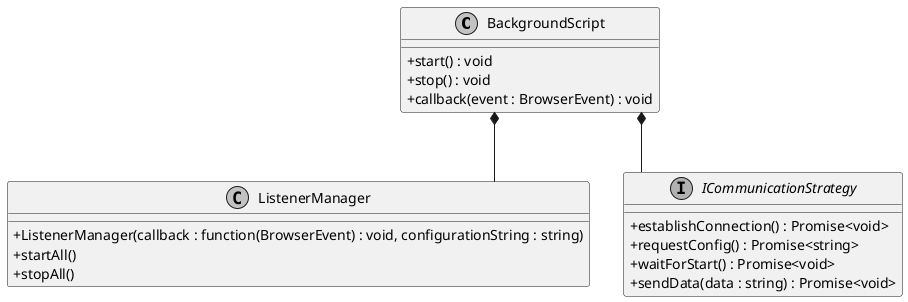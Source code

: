 @startuml
skinparam linetype ortho
skinparam monochrome true
skinparam classAttributeIconSize 0
'scale max 500*1000
'left to right direction
class BackgroundScript {
    + start() : void
    + stop() : void
    + callback(event : BrowserEvent) : void
}

class ListenerManager {
    + ListenerManager(callback : function(BrowserEvent) : void, configurationString : string)
    + startAll()
    + stopAll()
}
interface ICommunicationStrategy {
    + establishConnection() : Promise<void>
    + requestConfig() : Promise<string>
    + waitForStart() : Promise<void>
    + sendData(data : string) : Promise<void>
}

BackgroundScript *-- ListenerManager
BackgroundScript *-- ICommunicationStrategy
@enduml

